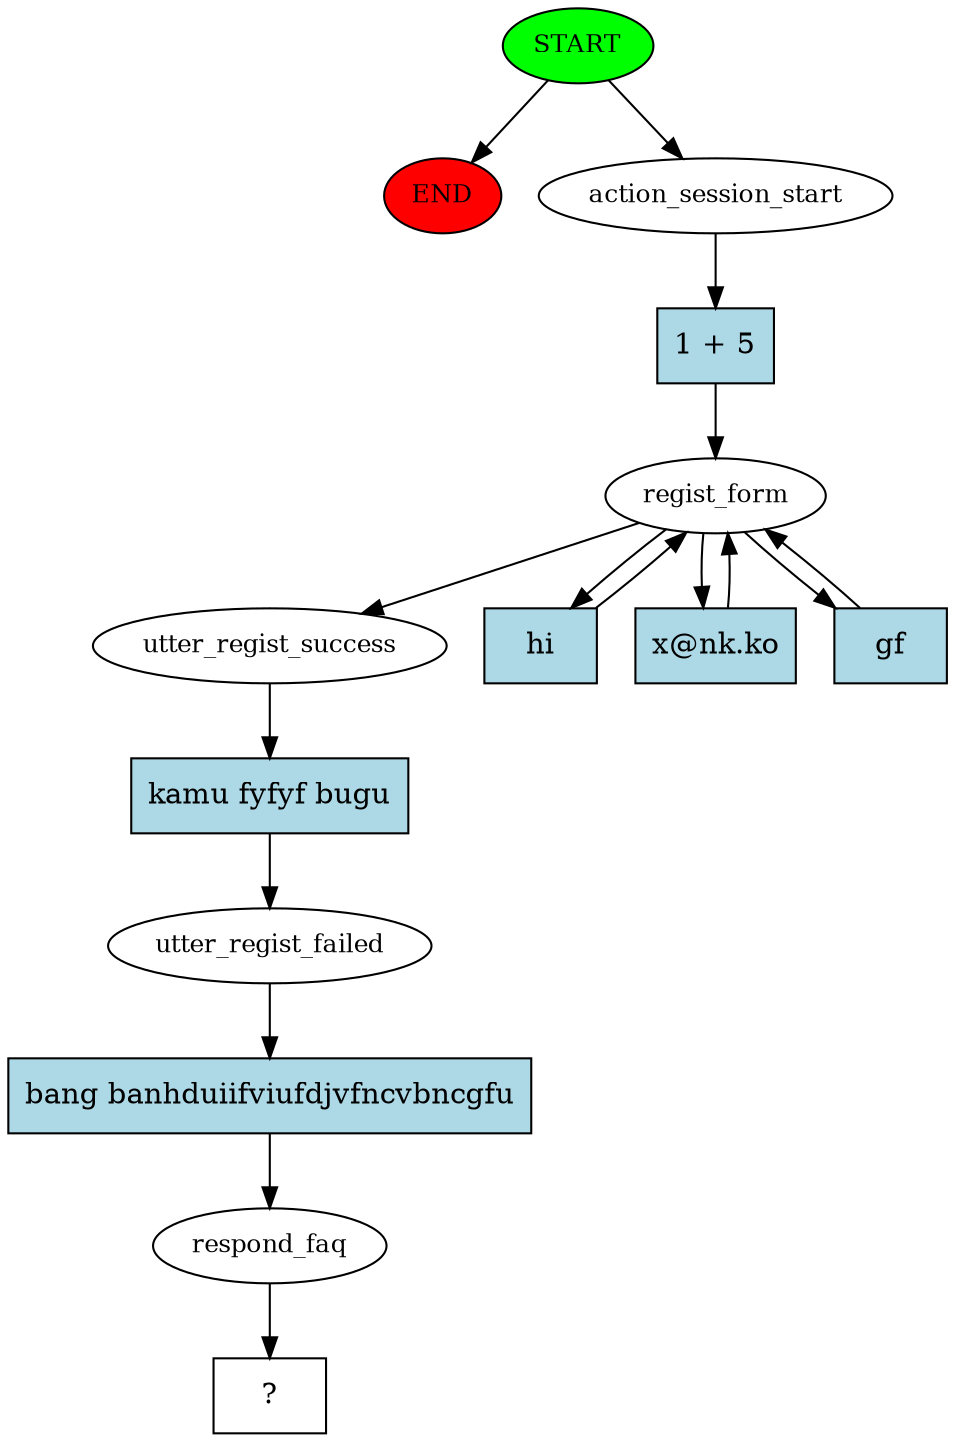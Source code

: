 digraph  {
0 [class="start active", fillcolor=green, fontsize=12, label=START, style=filled];
"-1" [class=end, fillcolor=red, fontsize=12, label=END, style=filled];
1 [class=active, fontsize=12, label=action_session_start];
2 [class=active, fontsize=12, label=regist_form];
8 [class=active, fontsize=12, label=utter_regist_success];
9 [class=active, fontsize=12, label=utter_regist_failed];
10 [class=active, fontsize=12, label=respond_faq];
11 [class="intent dashed active", label="  ?  ", shape=rect];
12 [class="intent active", fillcolor=lightblue, label="1 + 5", shape=rect, style=filled];
13 [class="intent active", fillcolor=lightblue, label=hi, shape=rect, style=filled];
14 [class="intent active", fillcolor=lightblue, label="x@nk.ko", shape=rect, style=filled];
15 [class="intent active", fillcolor=lightblue, label=gf, shape=rect, style=filled];
16 [class="intent active", fillcolor=lightblue, label="kamu fyfyf bugu", shape=rect, style=filled];
17 [class="intent active", fillcolor=lightblue, label="bang banhduiifviufdjvfncvbncgfu", shape=rect, style=filled];
0 -> "-1"  [class="", key=NONE, label=""];
0 -> 1  [class=active, key=NONE, label=""];
1 -> 12  [class=active, key=0];
2 -> 8  [class=active, key=NONE, label=""];
2 -> 13  [class=active, key=0];
2 -> 14  [class=active, key=0];
2 -> 15  [class=active, key=0];
8 -> 16  [class=active, key=0];
9 -> 17  [class=active, key=0];
10 -> 11  [class=active, key=NONE, label=""];
12 -> 2  [class=active, key=0];
13 -> 2  [class=active, key=0];
14 -> 2  [class=active, key=0];
15 -> 2  [class=active, key=0];
16 -> 9  [class=active, key=0];
17 -> 10  [class=active, key=0];
}
